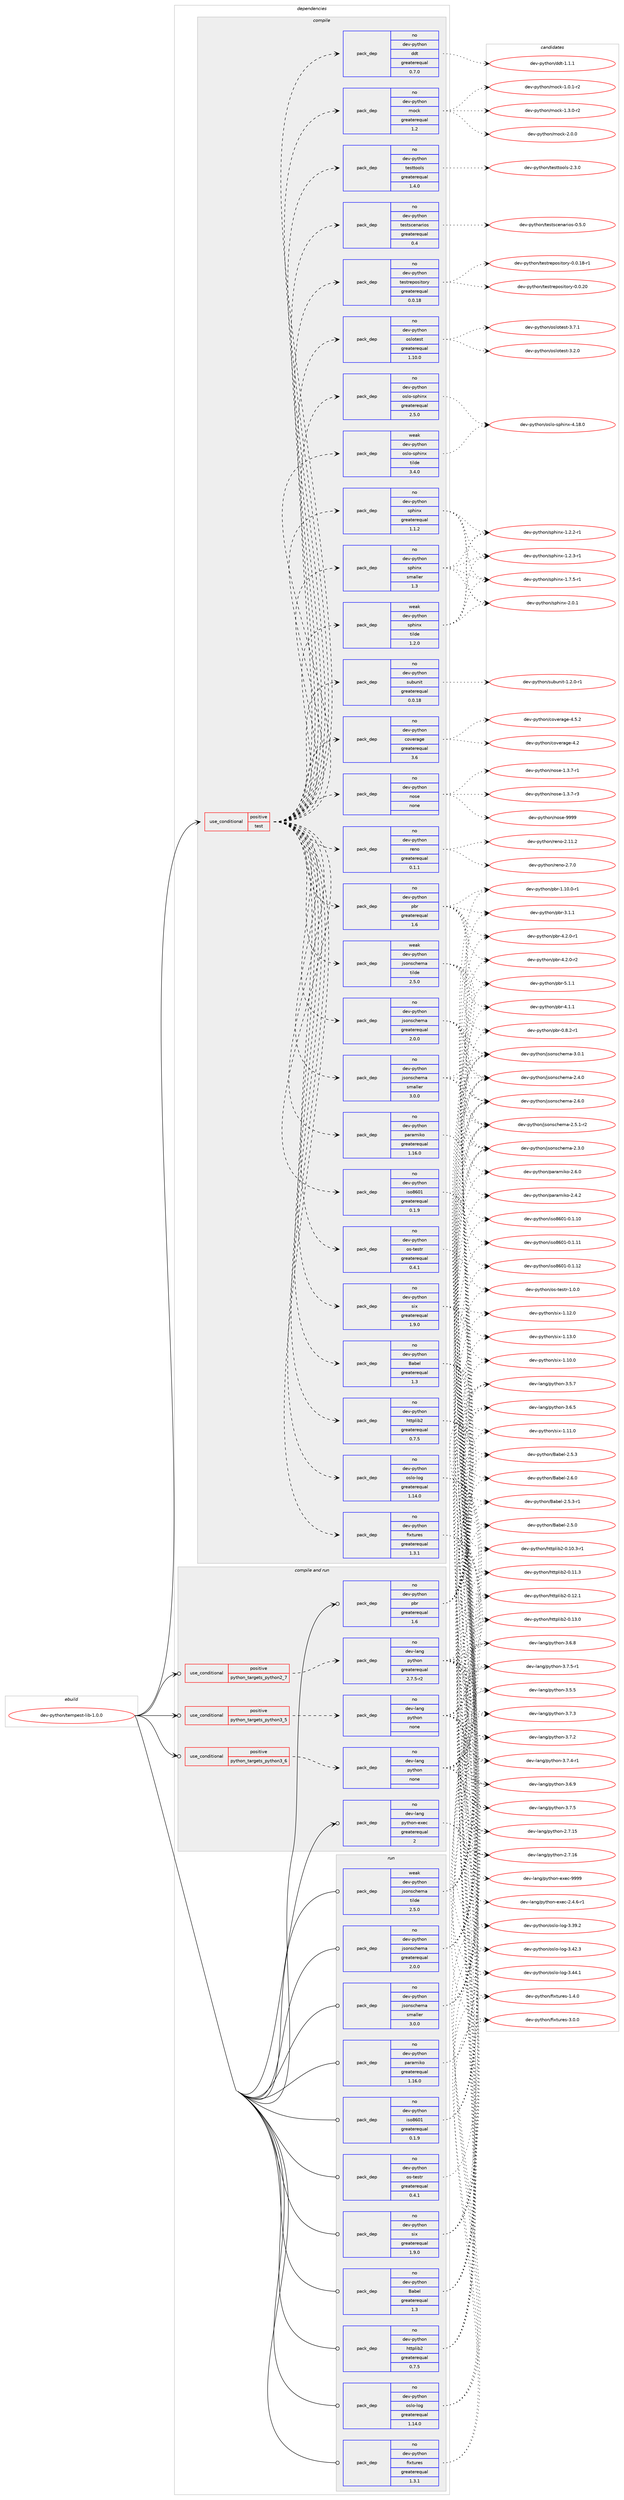 digraph prolog {

# *************
# Graph options
# *************

newrank=true;
concentrate=true;
compound=true;
graph [rankdir=LR,fontname=Helvetica,fontsize=10,ranksep=1.5];#, ranksep=2.5, nodesep=0.2];
edge  [arrowhead=vee];
node  [fontname=Helvetica,fontsize=10];

# **********
# The ebuild
# **********

subgraph cluster_leftcol {
color=gray;
rank=same;
label=<<i>ebuild</i>>;
id [label="dev-python/tempest-lib-1.0.0", color=red, width=4, href="../dev-python/tempest-lib-1.0.0.svg"];
}

# ****************
# The dependencies
# ****************

subgraph cluster_midcol {
color=gray;
label=<<i>dependencies</i>>;
subgraph cluster_compile {
fillcolor="#eeeeee";
style=filled;
label=<<i>compile</i>>;
subgraph cond150287 {
dependency640152 [label=<<TABLE BORDER="0" CELLBORDER="1" CELLSPACING="0" CELLPADDING="4"><TR><TD ROWSPAN="3" CELLPADDING="10">use_conditional</TD></TR><TR><TD>positive</TD></TR><TR><TD>test</TD></TR></TABLE>>, shape=none, color=red];
subgraph pack477983 {
dependency640153 [label=<<TABLE BORDER="0" CELLBORDER="1" CELLSPACING="0" CELLPADDING="4" WIDTH="220"><TR><TD ROWSPAN="6" CELLPADDING="30">pack_dep</TD></TR><TR><TD WIDTH="110">no</TD></TR><TR><TD>dev-python</TD></TR><TR><TD>pbr</TD></TR><TR><TD>greaterequal</TD></TR><TR><TD>1.6</TD></TR></TABLE>>, shape=none, color=blue];
}
dependency640152:e -> dependency640153:w [weight=20,style="dashed",arrowhead="vee"];
subgraph pack477984 {
dependency640154 [label=<<TABLE BORDER="0" CELLBORDER="1" CELLSPACING="0" CELLPADDING="4" WIDTH="220"><TR><TD ROWSPAN="6" CELLPADDING="30">pack_dep</TD></TR><TR><TD WIDTH="110">no</TD></TR><TR><TD>dev-python</TD></TR><TR><TD>Babel</TD></TR><TR><TD>greaterequal</TD></TR><TR><TD>1.3</TD></TR></TABLE>>, shape=none, color=blue];
}
dependency640152:e -> dependency640154:w [weight=20,style="dashed",arrowhead="vee"];
subgraph pack477985 {
dependency640155 [label=<<TABLE BORDER="0" CELLBORDER="1" CELLSPACING="0" CELLPADDING="4" WIDTH="220"><TR><TD ROWSPAN="6" CELLPADDING="30">pack_dep</TD></TR><TR><TD WIDTH="110">no</TD></TR><TR><TD>dev-python</TD></TR><TR><TD>fixtures</TD></TR><TR><TD>greaterequal</TD></TR><TR><TD>1.3.1</TD></TR></TABLE>>, shape=none, color=blue];
}
dependency640152:e -> dependency640155:w [weight=20,style="dashed",arrowhead="vee"];
subgraph pack477986 {
dependency640156 [label=<<TABLE BORDER="0" CELLBORDER="1" CELLSPACING="0" CELLPADDING="4" WIDTH="220"><TR><TD ROWSPAN="6" CELLPADDING="30">pack_dep</TD></TR><TR><TD WIDTH="110">no</TD></TR><TR><TD>dev-python</TD></TR><TR><TD>iso8601</TD></TR><TR><TD>greaterequal</TD></TR><TR><TD>0.1.9</TD></TR></TABLE>>, shape=none, color=blue];
}
dependency640152:e -> dependency640156:w [weight=20,style="dashed",arrowhead="vee"];
subgraph pack477987 {
dependency640157 [label=<<TABLE BORDER="0" CELLBORDER="1" CELLSPACING="0" CELLPADDING="4" WIDTH="220"><TR><TD ROWSPAN="6" CELLPADDING="30">pack_dep</TD></TR><TR><TD WIDTH="110">no</TD></TR><TR><TD>dev-python</TD></TR><TR><TD>jsonschema</TD></TR><TR><TD>greaterequal</TD></TR><TR><TD>2.0.0</TD></TR></TABLE>>, shape=none, color=blue];
}
dependency640152:e -> dependency640157:w [weight=20,style="dashed",arrowhead="vee"];
subgraph pack477988 {
dependency640158 [label=<<TABLE BORDER="0" CELLBORDER="1" CELLSPACING="0" CELLPADDING="4" WIDTH="220"><TR><TD ROWSPAN="6" CELLPADDING="30">pack_dep</TD></TR><TR><TD WIDTH="110">weak</TD></TR><TR><TD>dev-python</TD></TR><TR><TD>jsonschema</TD></TR><TR><TD>tilde</TD></TR><TR><TD>2.5.0</TD></TR></TABLE>>, shape=none, color=blue];
}
dependency640152:e -> dependency640158:w [weight=20,style="dashed",arrowhead="vee"];
subgraph pack477989 {
dependency640159 [label=<<TABLE BORDER="0" CELLBORDER="1" CELLSPACING="0" CELLPADDING="4" WIDTH="220"><TR><TD ROWSPAN="6" CELLPADDING="30">pack_dep</TD></TR><TR><TD WIDTH="110">no</TD></TR><TR><TD>dev-python</TD></TR><TR><TD>jsonschema</TD></TR><TR><TD>smaller</TD></TR><TR><TD>3.0.0</TD></TR></TABLE>>, shape=none, color=blue];
}
dependency640152:e -> dependency640159:w [weight=20,style="dashed",arrowhead="vee"];
subgraph pack477990 {
dependency640160 [label=<<TABLE BORDER="0" CELLBORDER="1" CELLSPACING="0" CELLPADDING="4" WIDTH="220"><TR><TD ROWSPAN="6" CELLPADDING="30">pack_dep</TD></TR><TR><TD WIDTH="110">no</TD></TR><TR><TD>dev-python</TD></TR><TR><TD>httplib2</TD></TR><TR><TD>greaterequal</TD></TR><TR><TD>0.7.5</TD></TR></TABLE>>, shape=none, color=blue];
}
dependency640152:e -> dependency640160:w [weight=20,style="dashed",arrowhead="vee"];
subgraph pack477991 {
dependency640161 [label=<<TABLE BORDER="0" CELLBORDER="1" CELLSPACING="0" CELLPADDING="4" WIDTH="220"><TR><TD ROWSPAN="6" CELLPADDING="30">pack_dep</TD></TR><TR><TD WIDTH="110">no</TD></TR><TR><TD>dev-python</TD></TR><TR><TD>paramiko</TD></TR><TR><TD>greaterequal</TD></TR><TR><TD>1.16.0</TD></TR></TABLE>>, shape=none, color=blue];
}
dependency640152:e -> dependency640161:w [weight=20,style="dashed",arrowhead="vee"];
subgraph pack477992 {
dependency640162 [label=<<TABLE BORDER="0" CELLBORDER="1" CELLSPACING="0" CELLPADDING="4" WIDTH="220"><TR><TD ROWSPAN="6" CELLPADDING="30">pack_dep</TD></TR><TR><TD WIDTH="110">no</TD></TR><TR><TD>dev-python</TD></TR><TR><TD>six</TD></TR><TR><TD>greaterequal</TD></TR><TR><TD>1.9.0</TD></TR></TABLE>>, shape=none, color=blue];
}
dependency640152:e -> dependency640162:w [weight=20,style="dashed",arrowhead="vee"];
subgraph pack477993 {
dependency640163 [label=<<TABLE BORDER="0" CELLBORDER="1" CELLSPACING="0" CELLPADDING="4" WIDTH="220"><TR><TD ROWSPAN="6" CELLPADDING="30">pack_dep</TD></TR><TR><TD WIDTH="110">no</TD></TR><TR><TD>dev-python</TD></TR><TR><TD>oslo-log</TD></TR><TR><TD>greaterequal</TD></TR><TR><TD>1.14.0</TD></TR></TABLE>>, shape=none, color=blue];
}
dependency640152:e -> dependency640163:w [weight=20,style="dashed",arrowhead="vee"];
subgraph pack477994 {
dependency640164 [label=<<TABLE BORDER="0" CELLBORDER="1" CELLSPACING="0" CELLPADDING="4" WIDTH="220"><TR><TD ROWSPAN="6" CELLPADDING="30">pack_dep</TD></TR><TR><TD WIDTH="110">no</TD></TR><TR><TD>dev-python</TD></TR><TR><TD>os-testr</TD></TR><TR><TD>greaterequal</TD></TR><TR><TD>0.4.1</TD></TR></TABLE>>, shape=none, color=blue];
}
dependency640152:e -> dependency640164:w [weight=20,style="dashed",arrowhead="vee"];
subgraph pack477995 {
dependency640165 [label=<<TABLE BORDER="0" CELLBORDER="1" CELLSPACING="0" CELLPADDING="4" WIDTH="220"><TR><TD ROWSPAN="6" CELLPADDING="30">pack_dep</TD></TR><TR><TD WIDTH="110">no</TD></TR><TR><TD>dev-python</TD></TR><TR><TD>coverage</TD></TR><TR><TD>greaterequal</TD></TR><TR><TD>3.6</TD></TR></TABLE>>, shape=none, color=blue];
}
dependency640152:e -> dependency640165:w [weight=20,style="dashed",arrowhead="vee"];
subgraph pack477996 {
dependency640166 [label=<<TABLE BORDER="0" CELLBORDER="1" CELLSPACING="0" CELLPADDING="4" WIDTH="220"><TR><TD ROWSPAN="6" CELLPADDING="30">pack_dep</TD></TR><TR><TD WIDTH="110">no</TD></TR><TR><TD>dev-python</TD></TR><TR><TD>subunit</TD></TR><TR><TD>greaterequal</TD></TR><TR><TD>0.0.18</TD></TR></TABLE>>, shape=none, color=blue];
}
dependency640152:e -> dependency640166:w [weight=20,style="dashed",arrowhead="vee"];
subgraph pack477997 {
dependency640167 [label=<<TABLE BORDER="0" CELLBORDER="1" CELLSPACING="0" CELLPADDING="4" WIDTH="220"><TR><TD ROWSPAN="6" CELLPADDING="30">pack_dep</TD></TR><TR><TD WIDTH="110">no</TD></TR><TR><TD>dev-python</TD></TR><TR><TD>sphinx</TD></TR><TR><TD>greaterequal</TD></TR><TR><TD>1.1.2</TD></TR></TABLE>>, shape=none, color=blue];
}
dependency640152:e -> dependency640167:w [weight=20,style="dashed",arrowhead="vee"];
subgraph pack477998 {
dependency640168 [label=<<TABLE BORDER="0" CELLBORDER="1" CELLSPACING="0" CELLPADDING="4" WIDTH="220"><TR><TD ROWSPAN="6" CELLPADDING="30">pack_dep</TD></TR><TR><TD WIDTH="110">weak</TD></TR><TR><TD>dev-python</TD></TR><TR><TD>sphinx</TD></TR><TR><TD>tilde</TD></TR><TR><TD>1.2.0</TD></TR></TABLE>>, shape=none, color=blue];
}
dependency640152:e -> dependency640168:w [weight=20,style="dashed",arrowhead="vee"];
subgraph pack477999 {
dependency640169 [label=<<TABLE BORDER="0" CELLBORDER="1" CELLSPACING="0" CELLPADDING="4" WIDTH="220"><TR><TD ROWSPAN="6" CELLPADDING="30">pack_dep</TD></TR><TR><TD WIDTH="110">no</TD></TR><TR><TD>dev-python</TD></TR><TR><TD>sphinx</TD></TR><TR><TD>smaller</TD></TR><TR><TD>1.3</TD></TR></TABLE>>, shape=none, color=blue];
}
dependency640152:e -> dependency640169:w [weight=20,style="dashed",arrowhead="vee"];
subgraph pack478000 {
dependency640170 [label=<<TABLE BORDER="0" CELLBORDER="1" CELLSPACING="0" CELLPADDING="4" WIDTH="220"><TR><TD ROWSPAN="6" CELLPADDING="30">pack_dep</TD></TR><TR><TD WIDTH="110">no</TD></TR><TR><TD>dev-python</TD></TR><TR><TD>oslo-sphinx</TD></TR><TR><TD>greaterequal</TD></TR><TR><TD>2.5.0</TD></TR></TABLE>>, shape=none, color=blue];
}
dependency640152:e -> dependency640170:w [weight=20,style="dashed",arrowhead="vee"];
subgraph pack478001 {
dependency640171 [label=<<TABLE BORDER="0" CELLBORDER="1" CELLSPACING="0" CELLPADDING="4" WIDTH="220"><TR><TD ROWSPAN="6" CELLPADDING="30">pack_dep</TD></TR><TR><TD WIDTH="110">weak</TD></TR><TR><TD>dev-python</TD></TR><TR><TD>oslo-sphinx</TD></TR><TR><TD>tilde</TD></TR><TR><TD>3.4.0</TD></TR></TABLE>>, shape=none, color=blue];
}
dependency640152:e -> dependency640171:w [weight=20,style="dashed",arrowhead="vee"];
subgraph pack478002 {
dependency640172 [label=<<TABLE BORDER="0" CELLBORDER="1" CELLSPACING="0" CELLPADDING="4" WIDTH="220"><TR><TD ROWSPAN="6" CELLPADDING="30">pack_dep</TD></TR><TR><TD WIDTH="110">no</TD></TR><TR><TD>dev-python</TD></TR><TR><TD>oslotest</TD></TR><TR><TD>greaterequal</TD></TR><TR><TD>1.10.0</TD></TR></TABLE>>, shape=none, color=blue];
}
dependency640152:e -> dependency640172:w [weight=20,style="dashed",arrowhead="vee"];
subgraph pack478003 {
dependency640173 [label=<<TABLE BORDER="0" CELLBORDER="1" CELLSPACING="0" CELLPADDING="4" WIDTH="220"><TR><TD ROWSPAN="6" CELLPADDING="30">pack_dep</TD></TR><TR><TD WIDTH="110">no</TD></TR><TR><TD>dev-python</TD></TR><TR><TD>testrepository</TD></TR><TR><TD>greaterequal</TD></TR><TR><TD>0.0.18</TD></TR></TABLE>>, shape=none, color=blue];
}
dependency640152:e -> dependency640173:w [weight=20,style="dashed",arrowhead="vee"];
subgraph pack478004 {
dependency640174 [label=<<TABLE BORDER="0" CELLBORDER="1" CELLSPACING="0" CELLPADDING="4" WIDTH="220"><TR><TD ROWSPAN="6" CELLPADDING="30">pack_dep</TD></TR><TR><TD WIDTH="110">no</TD></TR><TR><TD>dev-python</TD></TR><TR><TD>testscenarios</TD></TR><TR><TD>greaterequal</TD></TR><TR><TD>0.4</TD></TR></TABLE>>, shape=none, color=blue];
}
dependency640152:e -> dependency640174:w [weight=20,style="dashed",arrowhead="vee"];
subgraph pack478005 {
dependency640175 [label=<<TABLE BORDER="0" CELLBORDER="1" CELLSPACING="0" CELLPADDING="4" WIDTH="220"><TR><TD ROWSPAN="6" CELLPADDING="30">pack_dep</TD></TR><TR><TD WIDTH="110">no</TD></TR><TR><TD>dev-python</TD></TR><TR><TD>testtools</TD></TR><TR><TD>greaterequal</TD></TR><TR><TD>1.4.0</TD></TR></TABLE>>, shape=none, color=blue];
}
dependency640152:e -> dependency640175:w [weight=20,style="dashed",arrowhead="vee"];
subgraph pack478006 {
dependency640176 [label=<<TABLE BORDER="0" CELLBORDER="1" CELLSPACING="0" CELLPADDING="4" WIDTH="220"><TR><TD ROWSPAN="6" CELLPADDING="30">pack_dep</TD></TR><TR><TD WIDTH="110">no</TD></TR><TR><TD>dev-python</TD></TR><TR><TD>mock</TD></TR><TR><TD>greaterequal</TD></TR><TR><TD>1.2</TD></TR></TABLE>>, shape=none, color=blue];
}
dependency640152:e -> dependency640176:w [weight=20,style="dashed",arrowhead="vee"];
subgraph pack478007 {
dependency640177 [label=<<TABLE BORDER="0" CELLBORDER="1" CELLSPACING="0" CELLPADDING="4" WIDTH="220"><TR><TD ROWSPAN="6" CELLPADDING="30">pack_dep</TD></TR><TR><TD WIDTH="110">no</TD></TR><TR><TD>dev-python</TD></TR><TR><TD>ddt</TD></TR><TR><TD>greaterequal</TD></TR><TR><TD>0.7.0</TD></TR></TABLE>>, shape=none, color=blue];
}
dependency640152:e -> dependency640177:w [weight=20,style="dashed",arrowhead="vee"];
subgraph pack478008 {
dependency640178 [label=<<TABLE BORDER="0" CELLBORDER="1" CELLSPACING="0" CELLPADDING="4" WIDTH="220"><TR><TD ROWSPAN="6" CELLPADDING="30">pack_dep</TD></TR><TR><TD WIDTH="110">no</TD></TR><TR><TD>dev-python</TD></TR><TR><TD>reno</TD></TR><TR><TD>greaterequal</TD></TR><TR><TD>0.1.1</TD></TR></TABLE>>, shape=none, color=blue];
}
dependency640152:e -> dependency640178:w [weight=20,style="dashed",arrowhead="vee"];
subgraph pack478009 {
dependency640179 [label=<<TABLE BORDER="0" CELLBORDER="1" CELLSPACING="0" CELLPADDING="4" WIDTH="220"><TR><TD ROWSPAN="6" CELLPADDING="30">pack_dep</TD></TR><TR><TD WIDTH="110">no</TD></TR><TR><TD>dev-python</TD></TR><TR><TD>nose</TD></TR><TR><TD>none</TD></TR><TR><TD></TD></TR></TABLE>>, shape=none, color=blue];
}
dependency640152:e -> dependency640179:w [weight=20,style="dashed",arrowhead="vee"];
}
id:e -> dependency640152:w [weight=20,style="solid",arrowhead="vee"];
}
subgraph cluster_compileandrun {
fillcolor="#eeeeee";
style=filled;
label=<<i>compile and run</i>>;
subgraph cond150288 {
dependency640180 [label=<<TABLE BORDER="0" CELLBORDER="1" CELLSPACING="0" CELLPADDING="4"><TR><TD ROWSPAN="3" CELLPADDING="10">use_conditional</TD></TR><TR><TD>positive</TD></TR><TR><TD>python_targets_python2_7</TD></TR></TABLE>>, shape=none, color=red];
subgraph pack478010 {
dependency640181 [label=<<TABLE BORDER="0" CELLBORDER="1" CELLSPACING="0" CELLPADDING="4" WIDTH="220"><TR><TD ROWSPAN="6" CELLPADDING="30">pack_dep</TD></TR><TR><TD WIDTH="110">no</TD></TR><TR><TD>dev-lang</TD></TR><TR><TD>python</TD></TR><TR><TD>greaterequal</TD></TR><TR><TD>2.7.5-r2</TD></TR></TABLE>>, shape=none, color=blue];
}
dependency640180:e -> dependency640181:w [weight=20,style="dashed",arrowhead="vee"];
}
id:e -> dependency640180:w [weight=20,style="solid",arrowhead="odotvee"];
subgraph cond150289 {
dependency640182 [label=<<TABLE BORDER="0" CELLBORDER="1" CELLSPACING="0" CELLPADDING="4"><TR><TD ROWSPAN="3" CELLPADDING="10">use_conditional</TD></TR><TR><TD>positive</TD></TR><TR><TD>python_targets_python3_5</TD></TR></TABLE>>, shape=none, color=red];
subgraph pack478011 {
dependency640183 [label=<<TABLE BORDER="0" CELLBORDER="1" CELLSPACING="0" CELLPADDING="4" WIDTH="220"><TR><TD ROWSPAN="6" CELLPADDING="30">pack_dep</TD></TR><TR><TD WIDTH="110">no</TD></TR><TR><TD>dev-lang</TD></TR><TR><TD>python</TD></TR><TR><TD>none</TD></TR><TR><TD></TD></TR></TABLE>>, shape=none, color=blue];
}
dependency640182:e -> dependency640183:w [weight=20,style="dashed",arrowhead="vee"];
}
id:e -> dependency640182:w [weight=20,style="solid",arrowhead="odotvee"];
subgraph cond150290 {
dependency640184 [label=<<TABLE BORDER="0" CELLBORDER="1" CELLSPACING="0" CELLPADDING="4"><TR><TD ROWSPAN="3" CELLPADDING="10">use_conditional</TD></TR><TR><TD>positive</TD></TR><TR><TD>python_targets_python3_6</TD></TR></TABLE>>, shape=none, color=red];
subgraph pack478012 {
dependency640185 [label=<<TABLE BORDER="0" CELLBORDER="1" CELLSPACING="0" CELLPADDING="4" WIDTH="220"><TR><TD ROWSPAN="6" CELLPADDING="30">pack_dep</TD></TR><TR><TD WIDTH="110">no</TD></TR><TR><TD>dev-lang</TD></TR><TR><TD>python</TD></TR><TR><TD>none</TD></TR><TR><TD></TD></TR></TABLE>>, shape=none, color=blue];
}
dependency640184:e -> dependency640185:w [weight=20,style="dashed",arrowhead="vee"];
}
id:e -> dependency640184:w [weight=20,style="solid",arrowhead="odotvee"];
subgraph pack478013 {
dependency640186 [label=<<TABLE BORDER="0" CELLBORDER="1" CELLSPACING="0" CELLPADDING="4" WIDTH="220"><TR><TD ROWSPAN="6" CELLPADDING="30">pack_dep</TD></TR><TR><TD WIDTH="110">no</TD></TR><TR><TD>dev-lang</TD></TR><TR><TD>python-exec</TD></TR><TR><TD>greaterequal</TD></TR><TR><TD>2</TD></TR></TABLE>>, shape=none, color=blue];
}
id:e -> dependency640186:w [weight=20,style="solid",arrowhead="odotvee"];
subgraph pack478014 {
dependency640187 [label=<<TABLE BORDER="0" CELLBORDER="1" CELLSPACING="0" CELLPADDING="4" WIDTH="220"><TR><TD ROWSPAN="6" CELLPADDING="30">pack_dep</TD></TR><TR><TD WIDTH="110">no</TD></TR><TR><TD>dev-python</TD></TR><TR><TD>pbr</TD></TR><TR><TD>greaterequal</TD></TR><TR><TD>1.6</TD></TR></TABLE>>, shape=none, color=blue];
}
id:e -> dependency640187:w [weight=20,style="solid",arrowhead="odotvee"];
}
subgraph cluster_run {
fillcolor="#eeeeee";
style=filled;
label=<<i>run</i>>;
subgraph pack478015 {
dependency640188 [label=<<TABLE BORDER="0" CELLBORDER="1" CELLSPACING="0" CELLPADDING="4" WIDTH="220"><TR><TD ROWSPAN="6" CELLPADDING="30">pack_dep</TD></TR><TR><TD WIDTH="110">no</TD></TR><TR><TD>dev-python</TD></TR><TR><TD>Babel</TD></TR><TR><TD>greaterequal</TD></TR><TR><TD>1.3</TD></TR></TABLE>>, shape=none, color=blue];
}
id:e -> dependency640188:w [weight=20,style="solid",arrowhead="odot"];
subgraph pack478016 {
dependency640189 [label=<<TABLE BORDER="0" CELLBORDER="1" CELLSPACING="0" CELLPADDING="4" WIDTH="220"><TR><TD ROWSPAN="6" CELLPADDING="30">pack_dep</TD></TR><TR><TD WIDTH="110">no</TD></TR><TR><TD>dev-python</TD></TR><TR><TD>fixtures</TD></TR><TR><TD>greaterequal</TD></TR><TR><TD>1.3.1</TD></TR></TABLE>>, shape=none, color=blue];
}
id:e -> dependency640189:w [weight=20,style="solid",arrowhead="odot"];
subgraph pack478017 {
dependency640190 [label=<<TABLE BORDER="0" CELLBORDER="1" CELLSPACING="0" CELLPADDING="4" WIDTH="220"><TR><TD ROWSPAN="6" CELLPADDING="30">pack_dep</TD></TR><TR><TD WIDTH="110">no</TD></TR><TR><TD>dev-python</TD></TR><TR><TD>httplib2</TD></TR><TR><TD>greaterequal</TD></TR><TR><TD>0.7.5</TD></TR></TABLE>>, shape=none, color=blue];
}
id:e -> dependency640190:w [weight=20,style="solid",arrowhead="odot"];
subgraph pack478018 {
dependency640191 [label=<<TABLE BORDER="0" CELLBORDER="1" CELLSPACING="0" CELLPADDING="4" WIDTH="220"><TR><TD ROWSPAN="6" CELLPADDING="30">pack_dep</TD></TR><TR><TD WIDTH="110">no</TD></TR><TR><TD>dev-python</TD></TR><TR><TD>iso8601</TD></TR><TR><TD>greaterequal</TD></TR><TR><TD>0.1.9</TD></TR></TABLE>>, shape=none, color=blue];
}
id:e -> dependency640191:w [weight=20,style="solid",arrowhead="odot"];
subgraph pack478019 {
dependency640192 [label=<<TABLE BORDER="0" CELLBORDER="1" CELLSPACING="0" CELLPADDING="4" WIDTH="220"><TR><TD ROWSPAN="6" CELLPADDING="30">pack_dep</TD></TR><TR><TD WIDTH="110">no</TD></TR><TR><TD>dev-python</TD></TR><TR><TD>jsonschema</TD></TR><TR><TD>greaterequal</TD></TR><TR><TD>2.0.0</TD></TR></TABLE>>, shape=none, color=blue];
}
id:e -> dependency640192:w [weight=20,style="solid",arrowhead="odot"];
subgraph pack478020 {
dependency640193 [label=<<TABLE BORDER="0" CELLBORDER="1" CELLSPACING="0" CELLPADDING="4" WIDTH="220"><TR><TD ROWSPAN="6" CELLPADDING="30">pack_dep</TD></TR><TR><TD WIDTH="110">no</TD></TR><TR><TD>dev-python</TD></TR><TR><TD>jsonschema</TD></TR><TR><TD>smaller</TD></TR><TR><TD>3.0.0</TD></TR></TABLE>>, shape=none, color=blue];
}
id:e -> dependency640193:w [weight=20,style="solid",arrowhead="odot"];
subgraph pack478021 {
dependency640194 [label=<<TABLE BORDER="0" CELLBORDER="1" CELLSPACING="0" CELLPADDING="4" WIDTH="220"><TR><TD ROWSPAN="6" CELLPADDING="30">pack_dep</TD></TR><TR><TD WIDTH="110">no</TD></TR><TR><TD>dev-python</TD></TR><TR><TD>os-testr</TD></TR><TR><TD>greaterequal</TD></TR><TR><TD>0.4.1</TD></TR></TABLE>>, shape=none, color=blue];
}
id:e -> dependency640194:w [weight=20,style="solid",arrowhead="odot"];
subgraph pack478022 {
dependency640195 [label=<<TABLE BORDER="0" CELLBORDER="1" CELLSPACING="0" CELLPADDING="4" WIDTH="220"><TR><TD ROWSPAN="6" CELLPADDING="30">pack_dep</TD></TR><TR><TD WIDTH="110">no</TD></TR><TR><TD>dev-python</TD></TR><TR><TD>oslo-log</TD></TR><TR><TD>greaterequal</TD></TR><TR><TD>1.14.0</TD></TR></TABLE>>, shape=none, color=blue];
}
id:e -> dependency640195:w [weight=20,style="solid",arrowhead="odot"];
subgraph pack478023 {
dependency640196 [label=<<TABLE BORDER="0" CELLBORDER="1" CELLSPACING="0" CELLPADDING="4" WIDTH="220"><TR><TD ROWSPAN="6" CELLPADDING="30">pack_dep</TD></TR><TR><TD WIDTH="110">no</TD></TR><TR><TD>dev-python</TD></TR><TR><TD>paramiko</TD></TR><TR><TD>greaterequal</TD></TR><TR><TD>1.16.0</TD></TR></TABLE>>, shape=none, color=blue];
}
id:e -> dependency640196:w [weight=20,style="solid",arrowhead="odot"];
subgraph pack478024 {
dependency640197 [label=<<TABLE BORDER="0" CELLBORDER="1" CELLSPACING="0" CELLPADDING="4" WIDTH="220"><TR><TD ROWSPAN="6" CELLPADDING="30">pack_dep</TD></TR><TR><TD WIDTH="110">no</TD></TR><TR><TD>dev-python</TD></TR><TR><TD>six</TD></TR><TR><TD>greaterequal</TD></TR><TR><TD>1.9.0</TD></TR></TABLE>>, shape=none, color=blue];
}
id:e -> dependency640197:w [weight=20,style="solid",arrowhead="odot"];
subgraph pack478025 {
dependency640198 [label=<<TABLE BORDER="0" CELLBORDER="1" CELLSPACING="0" CELLPADDING="4" WIDTH="220"><TR><TD ROWSPAN="6" CELLPADDING="30">pack_dep</TD></TR><TR><TD WIDTH="110">weak</TD></TR><TR><TD>dev-python</TD></TR><TR><TD>jsonschema</TD></TR><TR><TD>tilde</TD></TR><TR><TD>2.5.0</TD></TR></TABLE>>, shape=none, color=blue];
}
id:e -> dependency640198:w [weight=20,style="solid",arrowhead="odot"];
}
}

# **************
# The candidates
# **************

subgraph cluster_choices {
rank=same;
color=gray;
label=<<i>candidates</i>>;

subgraph choice477983 {
color=black;
nodesep=1;
choice1001011184511212111610411111047112981144548465646504511449 [label="dev-python/pbr-0.8.2-r1", color=red, width=4,href="../dev-python/pbr-0.8.2-r1.svg"];
choice100101118451121211161041111104711298114454946494846484511449 [label="dev-python/pbr-1.10.0-r1", color=red, width=4,href="../dev-python/pbr-1.10.0-r1.svg"];
choice100101118451121211161041111104711298114455146494649 [label="dev-python/pbr-3.1.1", color=red, width=4,href="../dev-python/pbr-3.1.1.svg"];
choice100101118451121211161041111104711298114455246494649 [label="dev-python/pbr-4.1.1", color=red, width=4,href="../dev-python/pbr-4.1.1.svg"];
choice1001011184511212111610411111047112981144552465046484511449 [label="dev-python/pbr-4.2.0-r1", color=red, width=4,href="../dev-python/pbr-4.2.0-r1.svg"];
choice1001011184511212111610411111047112981144552465046484511450 [label="dev-python/pbr-4.2.0-r2", color=red, width=4,href="../dev-python/pbr-4.2.0-r2.svg"];
choice100101118451121211161041111104711298114455346494649 [label="dev-python/pbr-5.1.1", color=red, width=4,href="../dev-python/pbr-5.1.1.svg"];
dependency640153:e -> choice1001011184511212111610411111047112981144548465646504511449:w [style=dotted,weight="100"];
dependency640153:e -> choice100101118451121211161041111104711298114454946494846484511449:w [style=dotted,weight="100"];
dependency640153:e -> choice100101118451121211161041111104711298114455146494649:w [style=dotted,weight="100"];
dependency640153:e -> choice100101118451121211161041111104711298114455246494649:w [style=dotted,weight="100"];
dependency640153:e -> choice1001011184511212111610411111047112981144552465046484511449:w [style=dotted,weight="100"];
dependency640153:e -> choice1001011184511212111610411111047112981144552465046484511450:w [style=dotted,weight="100"];
dependency640153:e -> choice100101118451121211161041111104711298114455346494649:w [style=dotted,weight="100"];
}
subgraph choice477984 {
color=black;
nodesep=1;
choice1001011184511212111610411111047669798101108455046534648 [label="dev-python/Babel-2.5.0", color=red, width=4,href="../dev-python/Babel-2.5.0.svg"];
choice1001011184511212111610411111047669798101108455046534651 [label="dev-python/Babel-2.5.3", color=red, width=4,href="../dev-python/Babel-2.5.3.svg"];
choice10010111845112121116104111110476697981011084550465346514511449 [label="dev-python/Babel-2.5.3-r1", color=red, width=4,href="../dev-python/Babel-2.5.3-r1.svg"];
choice1001011184511212111610411111047669798101108455046544648 [label="dev-python/Babel-2.6.0", color=red, width=4,href="../dev-python/Babel-2.6.0.svg"];
dependency640154:e -> choice1001011184511212111610411111047669798101108455046534648:w [style=dotted,weight="100"];
dependency640154:e -> choice1001011184511212111610411111047669798101108455046534651:w [style=dotted,weight="100"];
dependency640154:e -> choice10010111845112121116104111110476697981011084550465346514511449:w [style=dotted,weight="100"];
dependency640154:e -> choice1001011184511212111610411111047669798101108455046544648:w [style=dotted,weight="100"];
}
subgraph choice477985 {
color=black;
nodesep=1;
choice1001011184511212111610411111047102105120116117114101115454946524648 [label="dev-python/fixtures-1.4.0", color=red, width=4,href="../dev-python/fixtures-1.4.0.svg"];
choice1001011184511212111610411111047102105120116117114101115455146484648 [label="dev-python/fixtures-3.0.0", color=red, width=4,href="../dev-python/fixtures-3.0.0.svg"];
dependency640155:e -> choice1001011184511212111610411111047102105120116117114101115454946524648:w [style=dotted,weight="100"];
dependency640155:e -> choice1001011184511212111610411111047102105120116117114101115455146484648:w [style=dotted,weight="100"];
}
subgraph choice477986 {
color=black;
nodesep=1;
choice10010111845112121116104111110471051151115654484945484649464948 [label="dev-python/iso8601-0.1.10", color=red, width=4,href="../dev-python/iso8601-0.1.10.svg"];
choice10010111845112121116104111110471051151115654484945484649464949 [label="dev-python/iso8601-0.1.11", color=red, width=4,href="../dev-python/iso8601-0.1.11.svg"];
choice10010111845112121116104111110471051151115654484945484649464950 [label="dev-python/iso8601-0.1.12", color=red, width=4,href="../dev-python/iso8601-0.1.12.svg"];
dependency640156:e -> choice10010111845112121116104111110471051151115654484945484649464948:w [style=dotted,weight="100"];
dependency640156:e -> choice10010111845112121116104111110471051151115654484945484649464949:w [style=dotted,weight="100"];
dependency640156:e -> choice10010111845112121116104111110471051151115654484945484649464950:w [style=dotted,weight="100"];
}
subgraph choice477987 {
color=black;
nodesep=1;
choice10010111845112121116104111110471061151111101159910410110997455046514648 [label="dev-python/jsonschema-2.3.0", color=red, width=4,href="../dev-python/jsonschema-2.3.0.svg"];
choice10010111845112121116104111110471061151111101159910410110997455046524648 [label="dev-python/jsonschema-2.4.0", color=red, width=4,href="../dev-python/jsonschema-2.4.0.svg"];
choice100101118451121211161041111104710611511111011599104101109974550465346494511450 [label="dev-python/jsonschema-2.5.1-r2", color=red, width=4,href="../dev-python/jsonschema-2.5.1-r2.svg"];
choice10010111845112121116104111110471061151111101159910410110997455046544648 [label="dev-python/jsonschema-2.6.0", color=red, width=4,href="../dev-python/jsonschema-2.6.0.svg"];
choice10010111845112121116104111110471061151111101159910410110997455146484649 [label="dev-python/jsonschema-3.0.1", color=red, width=4,href="../dev-python/jsonschema-3.0.1.svg"];
dependency640157:e -> choice10010111845112121116104111110471061151111101159910410110997455046514648:w [style=dotted,weight="100"];
dependency640157:e -> choice10010111845112121116104111110471061151111101159910410110997455046524648:w [style=dotted,weight="100"];
dependency640157:e -> choice100101118451121211161041111104710611511111011599104101109974550465346494511450:w [style=dotted,weight="100"];
dependency640157:e -> choice10010111845112121116104111110471061151111101159910410110997455046544648:w [style=dotted,weight="100"];
dependency640157:e -> choice10010111845112121116104111110471061151111101159910410110997455146484649:w [style=dotted,weight="100"];
}
subgraph choice477988 {
color=black;
nodesep=1;
choice10010111845112121116104111110471061151111101159910410110997455046514648 [label="dev-python/jsonschema-2.3.0", color=red, width=4,href="../dev-python/jsonschema-2.3.0.svg"];
choice10010111845112121116104111110471061151111101159910410110997455046524648 [label="dev-python/jsonschema-2.4.0", color=red, width=4,href="../dev-python/jsonschema-2.4.0.svg"];
choice100101118451121211161041111104710611511111011599104101109974550465346494511450 [label="dev-python/jsonschema-2.5.1-r2", color=red, width=4,href="../dev-python/jsonschema-2.5.1-r2.svg"];
choice10010111845112121116104111110471061151111101159910410110997455046544648 [label="dev-python/jsonschema-2.6.0", color=red, width=4,href="../dev-python/jsonschema-2.6.0.svg"];
choice10010111845112121116104111110471061151111101159910410110997455146484649 [label="dev-python/jsonschema-3.0.1", color=red, width=4,href="../dev-python/jsonschema-3.0.1.svg"];
dependency640158:e -> choice10010111845112121116104111110471061151111101159910410110997455046514648:w [style=dotted,weight="100"];
dependency640158:e -> choice10010111845112121116104111110471061151111101159910410110997455046524648:w [style=dotted,weight="100"];
dependency640158:e -> choice100101118451121211161041111104710611511111011599104101109974550465346494511450:w [style=dotted,weight="100"];
dependency640158:e -> choice10010111845112121116104111110471061151111101159910410110997455046544648:w [style=dotted,weight="100"];
dependency640158:e -> choice10010111845112121116104111110471061151111101159910410110997455146484649:w [style=dotted,weight="100"];
}
subgraph choice477989 {
color=black;
nodesep=1;
choice10010111845112121116104111110471061151111101159910410110997455046514648 [label="dev-python/jsonschema-2.3.0", color=red, width=4,href="../dev-python/jsonschema-2.3.0.svg"];
choice10010111845112121116104111110471061151111101159910410110997455046524648 [label="dev-python/jsonschema-2.4.0", color=red, width=4,href="../dev-python/jsonschema-2.4.0.svg"];
choice100101118451121211161041111104710611511111011599104101109974550465346494511450 [label="dev-python/jsonschema-2.5.1-r2", color=red, width=4,href="../dev-python/jsonschema-2.5.1-r2.svg"];
choice10010111845112121116104111110471061151111101159910410110997455046544648 [label="dev-python/jsonschema-2.6.0", color=red, width=4,href="../dev-python/jsonschema-2.6.0.svg"];
choice10010111845112121116104111110471061151111101159910410110997455146484649 [label="dev-python/jsonschema-3.0.1", color=red, width=4,href="../dev-python/jsonschema-3.0.1.svg"];
dependency640159:e -> choice10010111845112121116104111110471061151111101159910410110997455046514648:w [style=dotted,weight="100"];
dependency640159:e -> choice10010111845112121116104111110471061151111101159910410110997455046524648:w [style=dotted,weight="100"];
dependency640159:e -> choice100101118451121211161041111104710611511111011599104101109974550465346494511450:w [style=dotted,weight="100"];
dependency640159:e -> choice10010111845112121116104111110471061151111101159910410110997455046544648:w [style=dotted,weight="100"];
dependency640159:e -> choice10010111845112121116104111110471061151111101159910410110997455146484649:w [style=dotted,weight="100"];
}
subgraph choice477990 {
color=black;
nodesep=1;
choice10010111845112121116104111110471041161161121081059850454846494846514511449 [label="dev-python/httplib2-0.10.3-r1", color=red, width=4,href="../dev-python/httplib2-0.10.3-r1.svg"];
choice1001011184511212111610411111047104116116112108105985045484649494651 [label="dev-python/httplib2-0.11.3", color=red, width=4,href="../dev-python/httplib2-0.11.3.svg"];
choice1001011184511212111610411111047104116116112108105985045484649504649 [label="dev-python/httplib2-0.12.1", color=red, width=4,href="../dev-python/httplib2-0.12.1.svg"];
choice1001011184511212111610411111047104116116112108105985045484649514648 [label="dev-python/httplib2-0.13.0", color=red, width=4,href="../dev-python/httplib2-0.13.0.svg"];
dependency640160:e -> choice10010111845112121116104111110471041161161121081059850454846494846514511449:w [style=dotted,weight="100"];
dependency640160:e -> choice1001011184511212111610411111047104116116112108105985045484649494651:w [style=dotted,weight="100"];
dependency640160:e -> choice1001011184511212111610411111047104116116112108105985045484649504649:w [style=dotted,weight="100"];
dependency640160:e -> choice1001011184511212111610411111047104116116112108105985045484649514648:w [style=dotted,weight="100"];
}
subgraph choice477991 {
color=black;
nodesep=1;
choice10010111845112121116104111110471129711497109105107111455046524650 [label="dev-python/paramiko-2.4.2", color=red, width=4,href="../dev-python/paramiko-2.4.2.svg"];
choice10010111845112121116104111110471129711497109105107111455046544648 [label="dev-python/paramiko-2.6.0", color=red, width=4,href="../dev-python/paramiko-2.6.0.svg"];
dependency640161:e -> choice10010111845112121116104111110471129711497109105107111455046524650:w [style=dotted,weight="100"];
dependency640161:e -> choice10010111845112121116104111110471129711497109105107111455046544648:w [style=dotted,weight="100"];
}
subgraph choice477992 {
color=black;
nodesep=1;
choice100101118451121211161041111104711510512045494649484648 [label="dev-python/six-1.10.0", color=red, width=4,href="../dev-python/six-1.10.0.svg"];
choice100101118451121211161041111104711510512045494649494648 [label="dev-python/six-1.11.0", color=red, width=4,href="../dev-python/six-1.11.0.svg"];
choice100101118451121211161041111104711510512045494649504648 [label="dev-python/six-1.12.0", color=red, width=4,href="../dev-python/six-1.12.0.svg"];
choice100101118451121211161041111104711510512045494649514648 [label="dev-python/six-1.13.0", color=red, width=4,href="../dev-python/six-1.13.0.svg"];
dependency640162:e -> choice100101118451121211161041111104711510512045494649484648:w [style=dotted,weight="100"];
dependency640162:e -> choice100101118451121211161041111104711510512045494649494648:w [style=dotted,weight="100"];
dependency640162:e -> choice100101118451121211161041111104711510512045494649504648:w [style=dotted,weight="100"];
dependency640162:e -> choice100101118451121211161041111104711510512045494649514648:w [style=dotted,weight="100"];
}
subgraph choice477993 {
color=black;
nodesep=1;
choice10010111845112121116104111110471111151081114510811110345514651574650 [label="dev-python/oslo-log-3.39.2", color=red, width=4,href="../dev-python/oslo-log-3.39.2.svg"];
choice10010111845112121116104111110471111151081114510811110345514652504651 [label="dev-python/oslo-log-3.42.3", color=red, width=4,href="../dev-python/oslo-log-3.42.3.svg"];
choice10010111845112121116104111110471111151081114510811110345514652524649 [label="dev-python/oslo-log-3.44.1", color=red, width=4,href="../dev-python/oslo-log-3.44.1.svg"];
dependency640163:e -> choice10010111845112121116104111110471111151081114510811110345514651574650:w [style=dotted,weight="100"];
dependency640163:e -> choice10010111845112121116104111110471111151081114510811110345514652504651:w [style=dotted,weight="100"];
dependency640163:e -> choice10010111845112121116104111110471111151081114510811110345514652524649:w [style=dotted,weight="100"];
}
subgraph choice477994 {
color=black;
nodesep=1;
choice100101118451121211161041111104711111545116101115116114454946484648 [label="dev-python/os-testr-1.0.0", color=red, width=4,href="../dev-python/os-testr-1.0.0.svg"];
dependency640164:e -> choice100101118451121211161041111104711111545116101115116114454946484648:w [style=dotted,weight="100"];
}
subgraph choice477995 {
color=black;
nodesep=1;
choice1001011184511212111610411111047991111181011149710310145524650 [label="dev-python/coverage-4.2", color=red, width=4,href="../dev-python/coverage-4.2.svg"];
choice10010111845112121116104111110479911111810111497103101455246534650 [label="dev-python/coverage-4.5.2", color=red, width=4,href="../dev-python/coverage-4.5.2.svg"];
dependency640165:e -> choice1001011184511212111610411111047991111181011149710310145524650:w [style=dotted,weight="100"];
dependency640165:e -> choice10010111845112121116104111110479911111810111497103101455246534650:w [style=dotted,weight="100"];
}
subgraph choice477996 {
color=black;
nodesep=1;
choice1001011184511212111610411111047115117981171101051164549465046484511449 [label="dev-python/subunit-1.2.0-r1", color=red, width=4,href="../dev-python/subunit-1.2.0-r1.svg"];
dependency640166:e -> choice1001011184511212111610411111047115117981171101051164549465046484511449:w [style=dotted,weight="100"];
}
subgraph choice477997 {
color=black;
nodesep=1;
choice10010111845112121116104111110471151121041051101204549465046504511449 [label="dev-python/sphinx-1.2.2-r1", color=red, width=4,href="../dev-python/sphinx-1.2.2-r1.svg"];
choice10010111845112121116104111110471151121041051101204549465046514511449 [label="dev-python/sphinx-1.2.3-r1", color=red, width=4,href="../dev-python/sphinx-1.2.3-r1.svg"];
choice10010111845112121116104111110471151121041051101204549465546534511449 [label="dev-python/sphinx-1.7.5-r1", color=red, width=4,href="../dev-python/sphinx-1.7.5-r1.svg"];
choice1001011184511212111610411111047115112104105110120455046484649 [label="dev-python/sphinx-2.0.1", color=red, width=4,href="../dev-python/sphinx-2.0.1.svg"];
dependency640167:e -> choice10010111845112121116104111110471151121041051101204549465046504511449:w [style=dotted,weight="100"];
dependency640167:e -> choice10010111845112121116104111110471151121041051101204549465046514511449:w [style=dotted,weight="100"];
dependency640167:e -> choice10010111845112121116104111110471151121041051101204549465546534511449:w [style=dotted,weight="100"];
dependency640167:e -> choice1001011184511212111610411111047115112104105110120455046484649:w [style=dotted,weight="100"];
}
subgraph choice477998 {
color=black;
nodesep=1;
choice10010111845112121116104111110471151121041051101204549465046504511449 [label="dev-python/sphinx-1.2.2-r1", color=red, width=4,href="../dev-python/sphinx-1.2.2-r1.svg"];
choice10010111845112121116104111110471151121041051101204549465046514511449 [label="dev-python/sphinx-1.2.3-r1", color=red, width=4,href="../dev-python/sphinx-1.2.3-r1.svg"];
choice10010111845112121116104111110471151121041051101204549465546534511449 [label="dev-python/sphinx-1.7.5-r1", color=red, width=4,href="../dev-python/sphinx-1.7.5-r1.svg"];
choice1001011184511212111610411111047115112104105110120455046484649 [label="dev-python/sphinx-2.0.1", color=red, width=4,href="../dev-python/sphinx-2.0.1.svg"];
dependency640168:e -> choice10010111845112121116104111110471151121041051101204549465046504511449:w [style=dotted,weight="100"];
dependency640168:e -> choice10010111845112121116104111110471151121041051101204549465046514511449:w [style=dotted,weight="100"];
dependency640168:e -> choice10010111845112121116104111110471151121041051101204549465546534511449:w [style=dotted,weight="100"];
dependency640168:e -> choice1001011184511212111610411111047115112104105110120455046484649:w [style=dotted,weight="100"];
}
subgraph choice477999 {
color=black;
nodesep=1;
choice10010111845112121116104111110471151121041051101204549465046504511449 [label="dev-python/sphinx-1.2.2-r1", color=red, width=4,href="../dev-python/sphinx-1.2.2-r1.svg"];
choice10010111845112121116104111110471151121041051101204549465046514511449 [label="dev-python/sphinx-1.2.3-r1", color=red, width=4,href="../dev-python/sphinx-1.2.3-r1.svg"];
choice10010111845112121116104111110471151121041051101204549465546534511449 [label="dev-python/sphinx-1.7.5-r1", color=red, width=4,href="../dev-python/sphinx-1.7.5-r1.svg"];
choice1001011184511212111610411111047115112104105110120455046484649 [label="dev-python/sphinx-2.0.1", color=red, width=4,href="../dev-python/sphinx-2.0.1.svg"];
dependency640169:e -> choice10010111845112121116104111110471151121041051101204549465046504511449:w [style=dotted,weight="100"];
dependency640169:e -> choice10010111845112121116104111110471151121041051101204549465046514511449:w [style=dotted,weight="100"];
dependency640169:e -> choice10010111845112121116104111110471151121041051101204549465546534511449:w [style=dotted,weight="100"];
dependency640169:e -> choice1001011184511212111610411111047115112104105110120455046484649:w [style=dotted,weight="100"];
}
subgraph choice478000 {
color=black;
nodesep=1;
choice10010111845112121116104111110471111151081114511511210410511012045524649564648 [label="dev-python/oslo-sphinx-4.18.0", color=red, width=4,href="../dev-python/oslo-sphinx-4.18.0.svg"];
dependency640170:e -> choice10010111845112121116104111110471111151081114511511210410511012045524649564648:w [style=dotted,weight="100"];
}
subgraph choice478001 {
color=black;
nodesep=1;
choice10010111845112121116104111110471111151081114511511210410511012045524649564648 [label="dev-python/oslo-sphinx-4.18.0", color=red, width=4,href="../dev-python/oslo-sphinx-4.18.0.svg"];
dependency640171:e -> choice10010111845112121116104111110471111151081114511511210410511012045524649564648:w [style=dotted,weight="100"];
}
subgraph choice478002 {
color=black;
nodesep=1;
choice1001011184511212111610411111047111115108111116101115116455146504648 [label="dev-python/oslotest-3.2.0", color=red, width=4,href="../dev-python/oslotest-3.2.0.svg"];
choice1001011184511212111610411111047111115108111116101115116455146554649 [label="dev-python/oslotest-3.7.1", color=red, width=4,href="../dev-python/oslotest-3.7.1.svg"];
dependency640172:e -> choice1001011184511212111610411111047111115108111116101115116455146504648:w [style=dotted,weight="100"];
dependency640172:e -> choice1001011184511212111610411111047111115108111116101115116455146554649:w [style=dotted,weight="100"];
}
subgraph choice478003 {
color=black;
nodesep=1;
choice1001011184511212111610411111047116101115116114101112111115105116111114121454846484649564511449 [label="dev-python/testrepository-0.0.18-r1", color=red, width=4,href="../dev-python/testrepository-0.0.18-r1.svg"];
choice100101118451121211161041111104711610111511611410111211111510511611111412145484648465048 [label="dev-python/testrepository-0.0.20", color=red, width=4,href="../dev-python/testrepository-0.0.20.svg"];
dependency640173:e -> choice1001011184511212111610411111047116101115116114101112111115105116111114121454846484649564511449:w [style=dotted,weight="100"];
dependency640173:e -> choice100101118451121211161041111104711610111511611410111211111510511611111412145484648465048:w [style=dotted,weight="100"];
}
subgraph choice478004 {
color=black;
nodesep=1;
choice10010111845112121116104111110471161011151161159910111097114105111115454846534648 [label="dev-python/testscenarios-0.5.0", color=red, width=4,href="../dev-python/testscenarios-0.5.0.svg"];
dependency640174:e -> choice10010111845112121116104111110471161011151161159910111097114105111115454846534648:w [style=dotted,weight="100"];
}
subgraph choice478005 {
color=black;
nodesep=1;
choice1001011184511212111610411111047116101115116116111111108115455046514648 [label="dev-python/testtools-2.3.0", color=red, width=4,href="../dev-python/testtools-2.3.0.svg"];
dependency640175:e -> choice1001011184511212111610411111047116101115116116111111108115455046514648:w [style=dotted,weight="100"];
}
subgraph choice478006 {
color=black;
nodesep=1;
choice1001011184511212111610411111047109111991074549464846494511450 [label="dev-python/mock-1.0.1-r2", color=red, width=4,href="../dev-python/mock-1.0.1-r2.svg"];
choice1001011184511212111610411111047109111991074549465146484511450 [label="dev-python/mock-1.3.0-r2", color=red, width=4,href="../dev-python/mock-1.3.0-r2.svg"];
choice100101118451121211161041111104710911199107455046484648 [label="dev-python/mock-2.0.0", color=red, width=4,href="../dev-python/mock-2.0.0.svg"];
dependency640176:e -> choice1001011184511212111610411111047109111991074549464846494511450:w [style=dotted,weight="100"];
dependency640176:e -> choice1001011184511212111610411111047109111991074549465146484511450:w [style=dotted,weight="100"];
dependency640176:e -> choice100101118451121211161041111104710911199107455046484648:w [style=dotted,weight="100"];
}
subgraph choice478007 {
color=black;
nodesep=1;
choice1001011184511212111610411111047100100116454946494649 [label="dev-python/ddt-1.1.1", color=red, width=4,href="../dev-python/ddt-1.1.1.svg"];
dependency640177:e -> choice1001011184511212111610411111047100100116454946494649:w [style=dotted,weight="100"];
}
subgraph choice478008 {
color=black;
nodesep=1;
choice100101118451121211161041111104711410111011145504649494650 [label="dev-python/reno-2.11.2", color=red, width=4,href="../dev-python/reno-2.11.2.svg"];
choice1001011184511212111610411111047114101110111455046554648 [label="dev-python/reno-2.7.0", color=red, width=4,href="../dev-python/reno-2.7.0.svg"];
dependency640178:e -> choice100101118451121211161041111104711410111011145504649494650:w [style=dotted,weight="100"];
dependency640178:e -> choice1001011184511212111610411111047114101110111455046554648:w [style=dotted,weight="100"];
}
subgraph choice478009 {
color=black;
nodesep=1;
choice10010111845112121116104111110471101111151014549465146554511449 [label="dev-python/nose-1.3.7-r1", color=red, width=4,href="../dev-python/nose-1.3.7-r1.svg"];
choice10010111845112121116104111110471101111151014549465146554511451 [label="dev-python/nose-1.3.7-r3", color=red, width=4,href="../dev-python/nose-1.3.7-r3.svg"];
choice10010111845112121116104111110471101111151014557575757 [label="dev-python/nose-9999", color=red, width=4,href="../dev-python/nose-9999.svg"];
dependency640179:e -> choice10010111845112121116104111110471101111151014549465146554511449:w [style=dotted,weight="100"];
dependency640179:e -> choice10010111845112121116104111110471101111151014549465146554511451:w [style=dotted,weight="100"];
dependency640179:e -> choice10010111845112121116104111110471101111151014557575757:w [style=dotted,weight="100"];
}
subgraph choice478010 {
color=black;
nodesep=1;
choice10010111845108971101034711212111610411111045504655464953 [label="dev-lang/python-2.7.15", color=red, width=4,href="../dev-lang/python-2.7.15.svg"];
choice10010111845108971101034711212111610411111045504655464954 [label="dev-lang/python-2.7.16", color=red, width=4,href="../dev-lang/python-2.7.16.svg"];
choice100101118451089711010347112121116104111110455146534653 [label="dev-lang/python-3.5.5", color=red, width=4,href="../dev-lang/python-3.5.5.svg"];
choice100101118451089711010347112121116104111110455146534655 [label="dev-lang/python-3.5.7", color=red, width=4,href="../dev-lang/python-3.5.7.svg"];
choice100101118451089711010347112121116104111110455146544653 [label="dev-lang/python-3.6.5", color=red, width=4,href="../dev-lang/python-3.6.5.svg"];
choice100101118451089711010347112121116104111110455146544656 [label="dev-lang/python-3.6.8", color=red, width=4,href="../dev-lang/python-3.6.8.svg"];
choice100101118451089711010347112121116104111110455146544657 [label="dev-lang/python-3.6.9", color=red, width=4,href="../dev-lang/python-3.6.9.svg"];
choice100101118451089711010347112121116104111110455146554650 [label="dev-lang/python-3.7.2", color=red, width=4,href="../dev-lang/python-3.7.2.svg"];
choice100101118451089711010347112121116104111110455146554651 [label="dev-lang/python-3.7.3", color=red, width=4,href="../dev-lang/python-3.7.3.svg"];
choice1001011184510897110103471121211161041111104551465546524511449 [label="dev-lang/python-3.7.4-r1", color=red, width=4,href="../dev-lang/python-3.7.4-r1.svg"];
choice100101118451089711010347112121116104111110455146554653 [label="dev-lang/python-3.7.5", color=red, width=4,href="../dev-lang/python-3.7.5.svg"];
choice1001011184510897110103471121211161041111104551465546534511449 [label="dev-lang/python-3.7.5-r1", color=red, width=4,href="../dev-lang/python-3.7.5-r1.svg"];
dependency640181:e -> choice10010111845108971101034711212111610411111045504655464953:w [style=dotted,weight="100"];
dependency640181:e -> choice10010111845108971101034711212111610411111045504655464954:w [style=dotted,weight="100"];
dependency640181:e -> choice100101118451089711010347112121116104111110455146534653:w [style=dotted,weight="100"];
dependency640181:e -> choice100101118451089711010347112121116104111110455146534655:w [style=dotted,weight="100"];
dependency640181:e -> choice100101118451089711010347112121116104111110455146544653:w [style=dotted,weight="100"];
dependency640181:e -> choice100101118451089711010347112121116104111110455146544656:w [style=dotted,weight="100"];
dependency640181:e -> choice100101118451089711010347112121116104111110455146544657:w [style=dotted,weight="100"];
dependency640181:e -> choice100101118451089711010347112121116104111110455146554650:w [style=dotted,weight="100"];
dependency640181:e -> choice100101118451089711010347112121116104111110455146554651:w [style=dotted,weight="100"];
dependency640181:e -> choice1001011184510897110103471121211161041111104551465546524511449:w [style=dotted,weight="100"];
dependency640181:e -> choice100101118451089711010347112121116104111110455146554653:w [style=dotted,weight="100"];
dependency640181:e -> choice1001011184510897110103471121211161041111104551465546534511449:w [style=dotted,weight="100"];
}
subgraph choice478011 {
color=black;
nodesep=1;
choice10010111845108971101034711212111610411111045504655464953 [label="dev-lang/python-2.7.15", color=red, width=4,href="../dev-lang/python-2.7.15.svg"];
choice10010111845108971101034711212111610411111045504655464954 [label="dev-lang/python-2.7.16", color=red, width=4,href="../dev-lang/python-2.7.16.svg"];
choice100101118451089711010347112121116104111110455146534653 [label="dev-lang/python-3.5.5", color=red, width=4,href="../dev-lang/python-3.5.5.svg"];
choice100101118451089711010347112121116104111110455146534655 [label="dev-lang/python-3.5.7", color=red, width=4,href="../dev-lang/python-3.5.7.svg"];
choice100101118451089711010347112121116104111110455146544653 [label="dev-lang/python-3.6.5", color=red, width=4,href="../dev-lang/python-3.6.5.svg"];
choice100101118451089711010347112121116104111110455146544656 [label="dev-lang/python-3.6.8", color=red, width=4,href="../dev-lang/python-3.6.8.svg"];
choice100101118451089711010347112121116104111110455146544657 [label="dev-lang/python-3.6.9", color=red, width=4,href="../dev-lang/python-3.6.9.svg"];
choice100101118451089711010347112121116104111110455146554650 [label="dev-lang/python-3.7.2", color=red, width=4,href="../dev-lang/python-3.7.2.svg"];
choice100101118451089711010347112121116104111110455146554651 [label="dev-lang/python-3.7.3", color=red, width=4,href="../dev-lang/python-3.7.3.svg"];
choice1001011184510897110103471121211161041111104551465546524511449 [label="dev-lang/python-3.7.4-r1", color=red, width=4,href="../dev-lang/python-3.7.4-r1.svg"];
choice100101118451089711010347112121116104111110455146554653 [label="dev-lang/python-3.7.5", color=red, width=4,href="../dev-lang/python-3.7.5.svg"];
choice1001011184510897110103471121211161041111104551465546534511449 [label="dev-lang/python-3.7.5-r1", color=red, width=4,href="../dev-lang/python-3.7.5-r1.svg"];
dependency640183:e -> choice10010111845108971101034711212111610411111045504655464953:w [style=dotted,weight="100"];
dependency640183:e -> choice10010111845108971101034711212111610411111045504655464954:w [style=dotted,weight="100"];
dependency640183:e -> choice100101118451089711010347112121116104111110455146534653:w [style=dotted,weight="100"];
dependency640183:e -> choice100101118451089711010347112121116104111110455146534655:w [style=dotted,weight="100"];
dependency640183:e -> choice100101118451089711010347112121116104111110455146544653:w [style=dotted,weight="100"];
dependency640183:e -> choice100101118451089711010347112121116104111110455146544656:w [style=dotted,weight="100"];
dependency640183:e -> choice100101118451089711010347112121116104111110455146544657:w [style=dotted,weight="100"];
dependency640183:e -> choice100101118451089711010347112121116104111110455146554650:w [style=dotted,weight="100"];
dependency640183:e -> choice100101118451089711010347112121116104111110455146554651:w [style=dotted,weight="100"];
dependency640183:e -> choice1001011184510897110103471121211161041111104551465546524511449:w [style=dotted,weight="100"];
dependency640183:e -> choice100101118451089711010347112121116104111110455146554653:w [style=dotted,weight="100"];
dependency640183:e -> choice1001011184510897110103471121211161041111104551465546534511449:w [style=dotted,weight="100"];
}
subgraph choice478012 {
color=black;
nodesep=1;
choice10010111845108971101034711212111610411111045504655464953 [label="dev-lang/python-2.7.15", color=red, width=4,href="../dev-lang/python-2.7.15.svg"];
choice10010111845108971101034711212111610411111045504655464954 [label="dev-lang/python-2.7.16", color=red, width=4,href="../dev-lang/python-2.7.16.svg"];
choice100101118451089711010347112121116104111110455146534653 [label="dev-lang/python-3.5.5", color=red, width=4,href="../dev-lang/python-3.5.5.svg"];
choice100101118451089711010347112121116104111110455146534655 [label="dev-lang/python-3.5.7", color=red, width=4,href="../dev-lang/python-3.5.7.svg"];
choice100101118451089711010347112121116104111110455146544653 [label="dev-lang/python-3.6.5", color=red, width=4,href="../dev-lang/python-3.6.5.svg"];
choice100101118451089711010347112121116104111110455146544656 [label="dev-lang/python-3.6.8", color=red, width=4,href="../dev-lang/python-3.6.8.svg"];
choice100101118451089711010347112121116104111110455146544657 [label="dev-lang/python-3.6.9", color=red, width=4,href="../dev-lang/python-3.6.9.svg"];
choice100101118451089711010347112121116104111110455146554650 [label="dev-lang/python-3.7.2", color=red, width=4,href="../dev-lang/python-3.7.2.svg"];
choice100101118451089711010347112121116104111110455146554651 [label="dev-lang/python-3.7.3", color=red, width=4,href="../dev-lang/python-3.7.3.svg"];
choice1001011184510897110103471121211161041111104551465546524511449 [label="dev-lang/python-3.7.4-r1", color=red, width=4,href="../dev-lang/python-3.7.4-r1.svg"];
choice100101118451089711010347112121116104111110455146554653 [label="dev-lang/python-3.7.5", color=red, width=4,href="../dev-lang/python-3.7.5.svg"];
choice1001011184510897110103471121211161041111104551465546534511449 [label="dev-lang/python-3.7.5-r1", color=red, width=4,href="../dev-lang/python-3.7.5-r1.svg"];
dependency640185:e -> choice10010111845108971101034711212111610411111045504655464953:w [style=dotted,weight="100"];
dependency640185:e -> choice10010111845108971101034711212111610411111045504655464954:w [style=dotted,weight="100"];
dependency640185:e -> choice100101118451089711010347112121116104111110455146534653:w [style=dotted,weight="100"];
dependency640185:e -> choice100101118451089711010347112121116104111110455146534655:w [style=dotted,weight="100"];
dependency640185:e -> choice100101118451089711010347112121116104111110455146544653:w [style=dotted,weight="100"];
dependency640185:e -> choice100101118451089711010347112121116104111110455146544656:w [style=dotted,weight="100"];
dependency640185:e -> choice100101118451089711010347112121116104111110455146544657:w [style=dotted,weight="100"];
dependency640185:e -> choice100101118451089711010347112121116104111110455146554650:w [style=dotted,weight="100"];
dependency640185:e -> choice100101118451089711010347112121116104111110455146554651:w [style=dotted,weight="100"];
dependency640185:e -> choice1001011184510897110103471121211161041111104551465546524511449:w [style=dotted,weight="100"];
dependency640185:e -> choice100101118451089711010347112121116104111110455146554653:w [style=dotted,weight="100"];
dependency640185:e -> choice1001011184510897110103471121211161041111104551465546534511449:w [style=dotted,weight="100"];
}
subgraph choice478013 {
color=black;
nodesep=1;
choice10010111845108971101034711212111610411111045101120101994550465246544511449 [label="dev-lang/python-exec-2.4.6-r1", color=red, width=4,href="../dev-lang/python-exec-2.4.6-r1.svg"];
choice10010111845108971101034711212111610411111045101120101994557575757 [label="dev-lang/python-exec-9999", color=red, width=4,href="../dev-lang/python-exec-9999.svg"];
dependency640186:e -> choice10010111845108971101034711212111610411111045101120101994550465246544511449:w [style=dotted,weight="100"];
dependency640186:e -> choice10010111845108971101034711212111610411111045101120101994557575757:w [style=dotted,weight="100"];
}
subgraph choice478014 {
color=black;
nodesep=1;
choice1001011184511212111610411111047112981144548465646504511449 [label="dev-python/pbr-0.8.2-r1", color=red, width=4,href="../dev-python/pbr-0.8.2-r1.svg"];
choice100101118451121211161041111104711298114454946494846484511449 [label="dev-python/pbr-1.10.0-r1", color=red, width=4,href="../dev-python/pbr-1.10.0-r1.svg"];
choice100101118451121211161041111104711298114455146494649 [label="dev-python/pbr-3.1.1", color=red, width=4,href="../dev-python/pbr-3.1.1.svg"];
choice100101118451121211161041111104711298114455246494649 [label="dev-python/pbr-4.1.1", color=red, width=4,href="../dev-python/pbr-4.1.1.svg"];
choice1001011184511212111610411111047112981144552465046484511449 [label="dev-python/pbr-4.2.0-r1", color=red, width=4,href="../dev-python/pbr-4.2.0-r1.svg"];
choice1001011184511212111610411111047112981144552465046484511450 [label="dev-python/pbr-4.2.0-r2", color=red, width=4,href="../dev-python/pbr-4.2.0-r2.svg"];
choice100101118451121211161041111104711298114455346494649 [label="dev-python/pbr-5.1.1", color=red, width=4,href="../dev-python/pbr-5.1.1.svg"];
dependency640187:e -> choice1001011184511212111610411111047112981144548465646504511449:w [style=dotted,weight="100"];
dependency640187:e -> choice100101118451121211161041111104711298114454946494846484511449:w [style=dotted,weight="100"];
dependency640187:e -> choice100101118451121211161041111104711298114455146494649:w [style=dotted,weight="100"];
dependency640187:e -> choice100101118451121211161041111104711298114455246494649:w [style=dotted,weight="100"];
dependency640187:e -> choice1001011184511212111610411111047112981144552465046484511449:w [style=dotted,weight="100"];
dependency640187:e -> choice1001011184511212111610411111047112981144552465046484511450:w [style=dotted,weight="100"];
dependency640187:e -> choice100101118451121211161041111104711298114455346494649:w [style=dotted,weight="100"];
}
subgraph choice478015 {
color=black;
nodesep=1;
choice1001011184511212111610411111047669798101108455046534648 [label="dev-python/Babel-2.5.0", color=red, width=4,href="../dev-python/Babel-2.5.0.svg"];
choice1001011184511212111610411111047669798101108455046534651 [label="dev-python/Babel-2.5.3", color=red, width=4,href="../dev-python/Babel-2.5.3.svg"];
choice10010111845112121116104111110476697981011084550465346514511449 [label="dev-python/Babel-2.5.3-r1", color=red, width=4,href="../dev-python/Babel-2.5.3-r1.svg"];
choice1001011184511212111610411111047669798101108455046544648 [label="dev-python/Babel-2.6.0", color=red, width=4,href="../dev-python/Babel-2.6.0.svg"];
dependency640188:e -> choice1001011184511212111610411111047669798101108455046534648:w [style=dotted,weight="100"];
dependency640188:e -> choice1001011184511212111610411111047669798101108455046534651:w [style=dotted,weight="100"];
dependency640188:e -> choice10010111845112121116104111110476697981011084550465346514511449:w [style=dotted,weight="100"];
dependency640188:e -> choice1001011184511212111610411111047669798101108455046544648:w [style=dotted,weight="100"];
}
subgraph choice478016 {
color=black;
nodesep=1;
choice1001011184511212111610411111047102105120116117114101115454946524648 [label="dev-python/fixtures-1.4.0", color=red, width=4,href="../dev-python/fixtures-1.4.0.svg"];
choice1001011184511212111610411111047102105120116117114101115455146484648 [label="dev-python/fixtures-3.0.0", color=red, width=4,href="../dev-python/fixtures-3.0.0.svg"];
dependency640189:e -> choice1001011184511212111610411111047102105120116117114101115454946524648:w [style=dotted,weight="100"];
dependency640189:e -> choice1001011184511212111610411111047102105120116117114101115455146484648:w [style=dotted,weight="100"];
}
subgraph choice478017 {
color=black;
nodesep=1;
choice10010111845112121116104111110471041161161121081059850454846494846514511449 [label="dev-python/httplib2-0.10.3-r1", color=red, width=4,href="../dev-python/httplib2-0.10.3-r1.svg"];
choice1001011184511212111610411111047104116116112108105985045484649494651 [label="dev-python/httplib2-0.11.3", color=red, width=4,href="../dev-python/httplib2-0.11.3.svg"];
choice1001011184511212111610411111047104116116112108105985045484649504649 [label="dev-python/httplib2-0.12.1", color=red, width=4,href="../dev-python/httplib2-0.12.1.svg"];
choice1001011184511212111610411111047104116116112108105985045484649514648 [label="dev-python/httplib2-0.13.0", color=red, width=4,href="../dev-python/httplib2-0.13.0.svg"];
dependency640190:e -> choice10010111845112121116104111110471041161161121081059850454846494846514511449:w [style=dotted,weight="100"];
dependency640190:e -> choice1001011184511212111610411111047104116116112108105985045484649494651:w [style=dotted,weight="100"];
dependency640190:e -> choice1001011184511212111610411111047104116116112108105985045484649504649:w [style=dotted,weight="100"];
dependency640190:e -> choice1001011184511212111610411111047104116116112108105985045484649514648:w [style=dotted,weight="100"];
}
subgraph choice478018 {
color=black;
nodesep=1;
choice10010111845112121116104111110471051151115654484945484649464948 [label="dev-python/iso8601-0.1.10", color=red, width=4,href="../dev-python/iso8601-0.1.10.svg"];
choice10010111845112121116104111110471051151115654484945484649464949 [label="dev-python/iso8601-0.1.11", color=red, width=4,href="../dev-python/iso8601-0.1.11.svg"];
choice10010111845112121116104111110471051151115654484945484649464950 [label="dev-python/iso8601-0.1.12", color=red, width=4,href="../dev-python/iso8601-0.1.12.svg"];
dependency640191:e -> choice10010111845112121116104111110471051151115654484945484649464948:w [style=dotted,weight="100"];
dependency640191:e -> choice10010111845112121116104111110471051151115654484945484649464949:w [style=dotted,weight="100"];
dependency640191:e -> choice10010111845112121116104111110471051151115654484945484649464950:w [style=dotted,weight="100"];
}
subgraph choice478019 {
color=black;
nodesep=1;
choice10010111845112121116104111110471061151111101159910410110997455046514648 [label="dev-python/jsonschema-2.3.0", color=red, width=4,href="../dev-python/jsonschema-2.3.0.svg"];
choice10010111845112121116104111110471061151111101159910410110997455046524648 [label="dev-python/jsonschema-2.4.0", color=red, width=4,href="../dev-python/jsonschema-2.4.0.svg"];
choice100101118451121211161041111104710611511111011599104101109974550465346494511450 [label="dev-python/jsonschema-2.5.1-r2", color=red, width=4,href="../dev-python/jsonschema-2.5.1-r2.svg"];
choice10010111845112121116104111110471061151111101159910410110997455046544648 [label="dev-python/jsonschema-2.6.0", color=red, width=4,href="../dev-python/jsonschema-2.6.0.svg"];
choice10010111845112121116104111110471061151111101159910410110997455146484649 [label="dev-python/jsonschema-3.0.1", color=red, width=4,href="../dev-python/jsonschema-3.0.1.svg"];
dependency640192:e -> choice10010111845112121116104111110471061151111101159910410110997455046514648:w [style=dotted,weight="100"];
dependency640192:e -> choice10010111845112121116104111110471061151111101159910410110997455046524648:w [style=dotted,weight="100"];
dependency640192:e -> choice100101118451121211161041111104710611511111011599104101109974550465346494511450:w [style=dotted,weight="100"];
dependency640192:e -> choice10010111845112121116104111110471061151111101159910410110997455046544648:w [style=dotted,weight="100"];
dependency640192:e -> choice10010111845112121116104111110471061151111101159910410110997455146484649:w [style=dotted,weight="100"];
}
subgraph choice478020 {
color=black;
nodesep=1;
choice10010111845112121116104111110471061151111101159910410110997455046514648 [label="dev-python/jsonschema-2.3.0", color=red, width=4,href="../dev-python/jsonschema-2.3.0.svg"];
choice10010111845112121116104111110471061151111101159910410110997455046524648 [label="dev-python/jsonschema-2.4.0", color=red, width=4,href="../dev-python/jsonschema-2.4.0.svg"];
choice100101118451121211161041111104710611511111011599104101109974550465346494511450 [label="dev-python/jsonschema-2.5.1-r2", color=red, width=4,href="../dev-python/jsonschema-2.5.1-r2.svg"];
choice10010111845112121116104111110471061151111101159910410110997455046544648 [label="dev-python/jsonschema-2.6.0", color=red, width=4,href="../dev-python/jsonschema-2.6.0.svg"];
choice10010111845112121116104111110471061151111101159910410110997455146484649 [label="dev-python/jsonschema-3.0.1", color=red, width=4,href="../dev-python/jsonschema-3.0.1.svg"];
dependency640193:e -> choice10010111845112121116104111110471061151111101159910410110997455046514648:w [style=dotted,weight="100"];
dependency640193:e -> choice10010111845112121116104111110471061151111101159910410110997455046524648:w [style=dotted,weight="100"];
dependency640193:e -> choice100101118451121211161041111104710611511111011599104101109974550465346494511450:w [style=dotted,weight="100"];
dependency640193:e -> choice10010111845112121116104111110471061151111101159910410110997455046544648:w [style=dotted,weight="100"];
dependency640193:e -> choice10010111845112121116104111110471061151111101159910410110997455146484649:w [style=dotted,weight="100"];
}
subgraph choice478021 {
color=black;
nodesep=1;
choice100101118451121211161041111104711111545116101115116114454946484648 [label="dev-python/os-testr-1.0.0", color=red, width=4,href="../dev-python/os-testr-1.0.0.svg"];
dependency640194:e -> choice100101118451121211161041111104711111545116101115116114454946484648:w [style=dotted,weight="100"];
}
subgraph choice478022 {
color=black;
nodesep=1;
choice10010111845112121116104111110471111151081114510811110345514651574650 [label="dev-python/oslo-log-3.39.2", color=red, width=4,href="../dev-python/oslo-log-3.39.2.svg"];
choice10010111845112121116104111110471111151081114510811110345514652504651 [label="dev-python/oslo-log-3.42.3", color=red, width=4,href="../dev-python/oslo-log-3.42.3.svg"];
choice10010111845112121116104111110471111151081114510811110345514652524649 [label="dev-python/oslo-log-3.44.1", color=red, width=4,href="../dev-python/oslo-log-3.44.1.svg"];
dependency640195:e -> choice10010111845112121116104111110471111151081114510811110345514651574650:w [style=dotted,weight="100"];
dependency640195:e -> choice10010111845112121116104111110471111151081114510811110345514652504651:w [style=dotted,weight="100"];
dependency640195:e -> choice10010111845112121116104111110471111151081114510811110345514652524649:w [style=dotted,weight="100"];
}
subgraph choice478023 {
color=black;
nodesep=1;
choice10010111845112121116104111110471129711497109105107111455046524650 [label="dev-python/paramiko-2.4.2", color=red, width=4,href="../dev-python/paramiko-2.4.2.svg"];
choice10010111845112121116104111110471129711497109105107111455046544648 [label="dev-python/paramiko-2.6.0", color=red, width=4,href="../dev-python/paramiko-2.6.0.svg"];
dependency640196:e -> choice10010111845112121116104111110471129711497109105107111455046524650:w [style=dotted,weight="100"];
dependency640196:e -> choice10010111845112121116104111110471129711497109105107111455046544648:w [style=dotted,weight="100"];
}
subgraph choice478024 {
color=black;
nodesep=1;
choice100101118451121211161041111104711510512045494649484648 [label="dev-python/six-1.10.0", color=red, width=4,href="../dev-python/six-1.10.0.svg"];
choice100101118451121211161041111104711510512045494649494648 [label="dev-python/six-1.11.0", color=red, width=4,href="../dev-python/six-1.11.0.svg"];
choice100101118451121211161041111104711510512045494649504648 [label="dev-python/six-1.12.0", color=red, width=4,href="../dev-python/six-1.12.0.svg"];
choice100101118451121211161041111104711510512045494649514648 [label="dev-python/six-1.13.0", color=red, width=4,href="../dev-python/six-1.13.0.svg"];
dependency640197:e -> choice100101118451121211161041111104711510512045494649484648:w [style=dotted,weight="100"];
dependency640197:e -> choice100101118451121211161041111104711510512045494649494648:w [style=dotted,weight="100"];
dependency640197:e -> choice100101118451121211161041111104711510512045494649504648:w [style=dotted,weight="100"];
dependency640197:e -> choice100101118451121211161041111104711510512045494649514648:w [style=dotted,weight="100"];
}
subgraph choice478025 {
color=black;
nodesep=1;
choice10010111845112121116104111110471061151111101159910410110997455046514648 [label="dev-python/jsonschema-2.3.0", color=red, width=4,href="../dev-python/jsonschema-2.3.0.svg"];
choice10010111845112121116104111110471061151111101159910410110997455046524648 [label="dev-python/jsonschema-2.4.0", color=red, width=4,href="../dev-python/jsonschema-2.4.0.svg"];
choice100101118451121211161041111104710611511111011599104101109974550465346494511450 [label="dev-python/jsonschema-2.5.1-r2", color=red, width=4,href="../dev-python/jsonschema-2.5.1-r2.svg"];
choice10010111845112121116104111110471061151111101159910410110997455046544648 [label="dev-python/jsonschema-2.6.0", color=red, width=4,href="../dev-python/jsonschema-2.6.0.svg"];
choice10010111845112121116104111110471061151111101159910410110997455146484649 [label="dev-python/jsonschema-3.0.1", color=red, width=4,href="../dev-python/jsonschema-3.0.1.svg"];
dependency640198:e -> choice10010111845112121116104111110471061151111101159910410110997455046514648:w [style=dotted,weight="100"];
dependency640198:e -> choice10010111845112121116104111110471061151111101159910410110997455046524648:w [style=dotted,weight="100"];
dependency640198:e -> choice100101118451121211161041111104710611511111011599104101109974550465346494511450:w [style=dotted,weight="100"];
dependency640198:e -> choice10010111845112121116104111110471061151111101159910410110997455046544648:w [style=dotted,weight="100"];
dependency640198:e -> choice10010111845112121116104111110471061151111101159910410110997455146484649:w [style=dotted,weight="100"];
}
}

}
